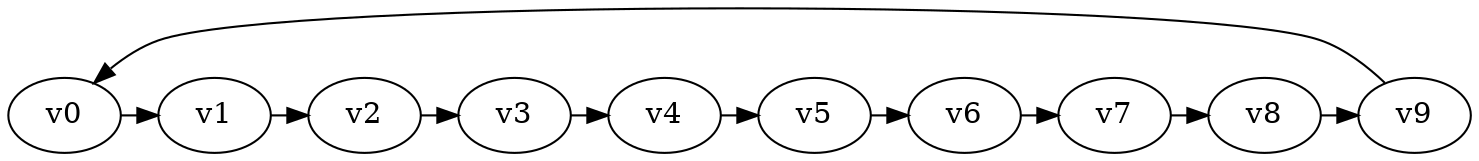 digraph spec_test {

    v0 [name="v0", player=0, target=1];
    v1 [name="v1", player=1];
    v2 [name="v2", player=0];
    v3 [name="v3", player=1];
    v4 [name="v4", player=0];
    v5 [name="v5", player=1];
    v6 [name="v6", player=0];
    v7 [name="v7", player=1];
    v8 [name="v8", player=0];
    v9 [name="v9", player=1];
    
    v0 -> v1 [constraint="exists x y. (time >= 2 && x + y >= 10 && x >= 5)"];
    v1 -> v2 [constraint="exists x y. (time <= 15 && (x % 3 == 1 || y <= 7))"];
    v2 -> v3 [constraint="exists x y z. (time > 5 && !(x + y > z + 3))"];
    v3 -> v4 [constraint="exists x y. (time < 20 && (x % 2 == 0 && y < 15) || time >= 10)"];
    v4 -> v5 [constraint="exists x y. (time <= 25 && !(x % 4 == 2) && y + 3 <= 12)"];
    v5 -> v6 [constraint="exists x y z. (time >= 8 && x + 2*y + z >= 20 && x >= 0)"];
    v6 -> v7 [constraint="exists x y. (time > 12 && (x > y || !(x % 5 == 0)))"];
    v7 -> v8 [constraint="exists x y z w. (time >= 15 && ((x + y > 10 && z % 3 == 2) || !(w <= 5)) && time < 30)"];
    v8 -> v9 [constraint="exists x y. (time < 35 && x + y < 25 && x >= y)"];
    v9 -> v0 [constraint="exists x. (time <= 40 && (x <= 0 || time >= 30))"];
}
